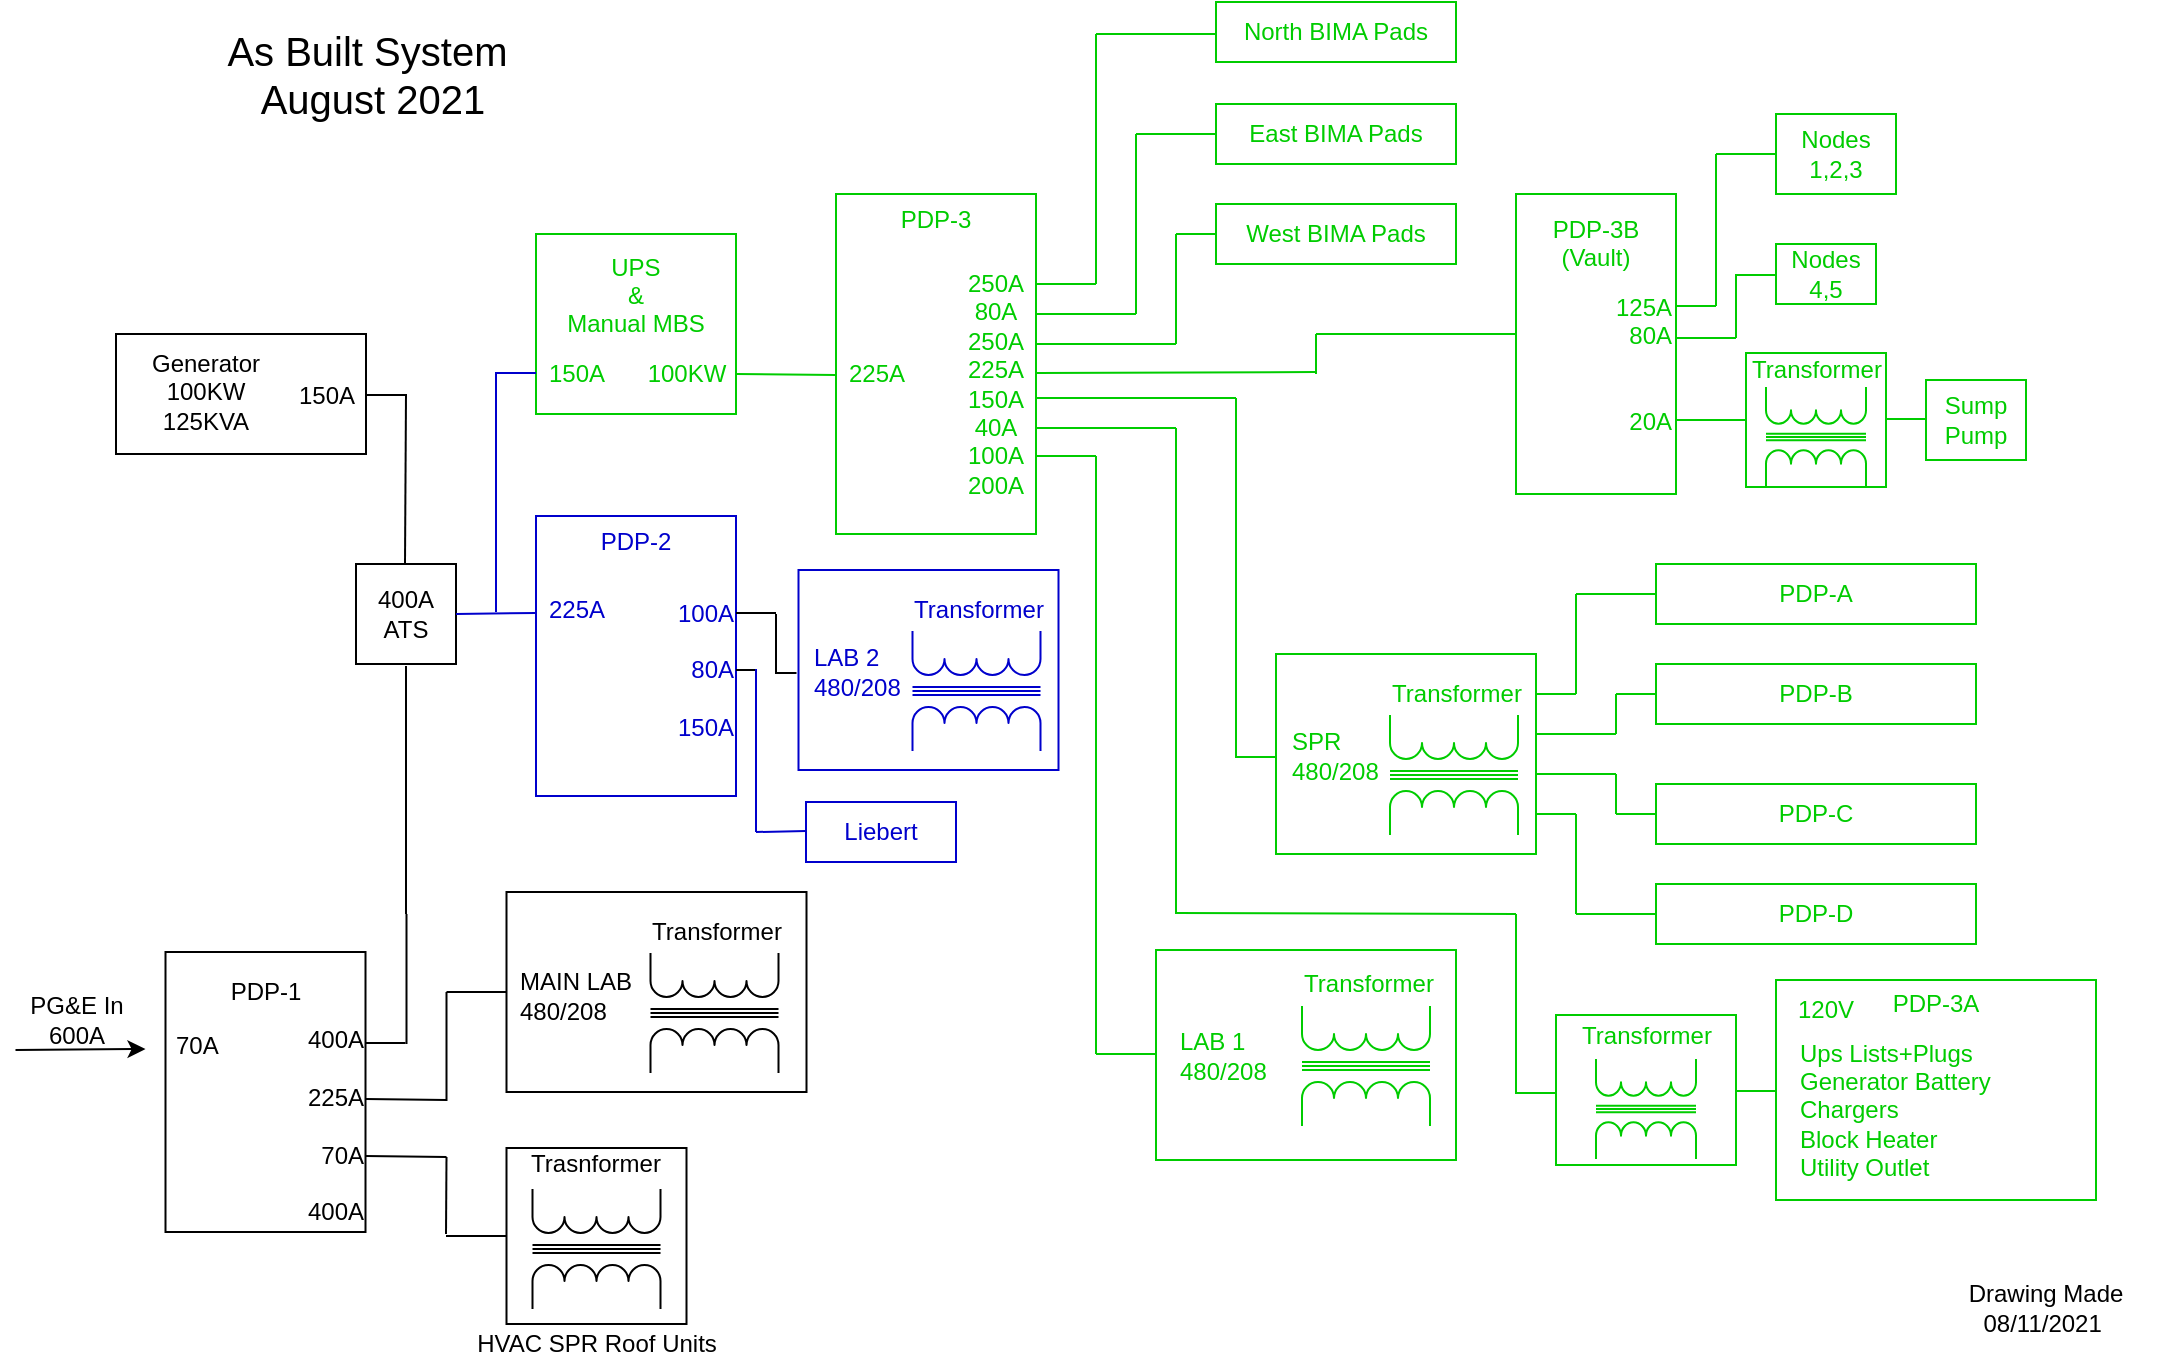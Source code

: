 <mxfile version="14.9.6" type="device"><diagram id="Dt4W1MnMIXrT2MhQ-Fy2" name="Page-1"><mxGraphModel dx="1945" dy="735" grid="1" gridSize="10" guides="1" tooltips="1" connect="1" arrows="1" fold="1" page="1" pageScale="1" pageWidth="827" pageHeight="1169" math="0" shadow="0"><root><mxCell id="0"/><mxCell id="1" parent="0"/><mxCell id="1QNPYIcT4z8EZCShUoJh-1" value="UPS&lt;br&gt;&amp;amp;&lt;br&gt;Manual MBS&lt;br&gt;&lt;br&gt;&lt;br&gt;" style="rounded=0;whiteSpace=wrap;html=1;strokeColor=#00CC00;fontColor=#00CC00;" parent="1" vertex="1"><mxGeometry x="250" y="140" width="100" height="90" as="geometry"/></mxCell><mxCell id="1QNPYIcT4z8EZCShUoJh-2" value="PDP-3&lt;br&gt;&lt;br&gt;&lt;br&gt;&lt;br&gt;&lt;br&gt;&lt;br&gt;&lt;br&gt;&lt;br&gt;&lt;br&gt;&lt;br&gt;&lt;br&gt;" style="rounded=0;whiteSpace=wrap;html=1;align=center;fontColor=#00CC00;strokeColor=#00CC00;" parent="1" vertex="1"><mxGeometry x="400" y="120" width="100" height="170" as="geometry"/></mxCell><mxCell id="1QNPYIcT4z8EZCShUoJh-3" value="" style="rounded=0;whiteSpace=wrap;html=1;strokeColor=#00CC00;" parent="1" vertex="1"><mxGeometry x="620" y="350" width="130" height="100" as="geometry"/></mxCell><mxCell id="1QNPYIcT4z8EZCShUoJh-4" value="250A&lt;br style=&quot;font-size: 11px&quot;&gt;80A&lt;br&gt;250A&lt;br&gt;225A&lt;br&gt;150A&lt;br&gt;40A&lt;br&gt;100A&lt;br&gt;200A" style="text;html=1;strokeColor=none;fillColor=none;align=center;verticalAlign=middle;whiteSpace=wrap;rounded=0;fontColor=#00CC00;" parent="1" vertex="1"><mxGeometry x="460" y="150" width="40" height="130" as="geometry"/></mxCell><mxCell id="1QNPYIcT4z8EZCShUoJh-5" value="" style="endArrow=none;html=1;strokeColor=#00CC00;" parent="1" edge="1"><mxGeometry width="50" height="50" relative="1" as="geometry"><mxPoint x="500" y="165" as="sourcePoint"/><mxPoint x="530" y="165" as="targetPoint"/></mxGeometry></mxCell><mxCell id="1QNPYIcT4z8EZCShUoJh-6" value="" style="endArrow=none;html=1;strokeColor=#00CC00;" parent="1" edge="1"><mxGeometry width="50" height="50" relative="1" as="geometry"><mxPoint x="530" y="165" as="sourcePoint"/><mxPoint x="530" y="40" as="targetPoint"/></mxGeometry></mxCell><mxCell id="1QNPYIcT4z8EZCShUoJh-7" value="" style="endArrow=none;html=1;strokeColor=#00CC00;" parent="1" edge="1"><mxGeometry width="50" height="50" relative="1" as="geometry"><mxPoint x="530" y="40" as="sourcePoint"/><mxPoint x="590" y="40" as="targetPoint"/></mxGeometry></mxCell><mxCell id="1QNPYIcT4z8EZCShUoJh-9" value="North BIMA Pads" style="rounded=0;whiteSpace=wrap;html=1;strokeColor=#00CC00;fontColor=#00CC00;" parent="1" vertex="1"><mxGeometry x="590" y="24" width="120" height="30" as="geometry"/></mxCell><mxCell id="1QNPYIcT4z8EZCShUoJh-10" value="" style="endArrow=none;html=1;strokeColor=#00CC00;" parent="1" edge="1"><mxGeometry width="50" height="50" relative="1" as="geometry"><mxPoint x="500" y="180" as="sourcePoint"/><mxPoint x="550" y="180" as="targetPoint"/></mxGeometry></mxCell><mxCell id="1QNPYIcT4z8EZCShUoJh-11" value="East BIMA Pads" style="rounded=0;whiteSpace=wrap;html=1;strokeColor=#00CC00;fontColor=#00CC00;" parent="1" vertex="1"><mxGeometry x="590" y="75" width="120" height="30" as="geometry"/></mxCell><mxCell id="1QNPYIcT4z8EZCShUoJh-12" value="" style="endArrow=none;html=1;strokeColor=#00CC00;" parent="1" edge="1"><mxGeometry width="50" height="50" relative="1" as="geometry"><mxPoint x="550" y="180" as="sourcePoint"/><mxPoint x="550" y="90" as="targetPoint"/></mxGeometry></mxCell><mxCell id="1QNPYIcT4z8EZCShUoJh-13" value="" style="endArrow=none;html=1;strokeColor=#00CC00;" parent="1" edge="1"><mxGeometry width="50" height="50" relative="1" as="geometry"><mxPoint x="550" y="90" as="sourcePoint"/><mxPoint x="590" y="90" as="targetPoint"/></mxGeometry></mxCell><mxCell id="1QNPYIcT4z8EZCShUoJh-14" value="West BIMA Pads" style="rounded=0;whiteSpace=wrap;html=1;strokeColor=#00CC00;fontColor=#00CC00;" parent="1" vertex="1"><mxGeometry x="590" y="125" width="120" height="30" as="geometry"/></mxCell><mxCell id="1QNPYIcT4z8EZCShUoJh-15" value="" style="endArrow=none;html=1;strokeColor=#00CC00;" parent="1" edge="1"><mxGeometry width="50" height="50" relative="1" as="geometry"><mxPoint x="500" y="195" as="sourcePoint"/><mxPoint x="570" y="195" as="targetPoint"/></mxGeometry></mxCell><mxCell id="1QNPYIcT4z8EZCShUoJh-16" value="" style="endArrow=none;html=1;strokeColor=#00CC00;" parent="1" edge="1"><mxGeometry width="50" height="50" relative="1" as="geometry"><mxPoint x="570" y="195" as="sourcePoint"/><mxPoint x="570" y="140" as="targetPoint"/></mxGeometry></mxCell><mxCell id="1QNPYIcT4z8EZCShUoJh-18" value="" style="endArrow=none;html=1;strokeColor=#00CC00;" parent="1" edge="1"><mxGeometry width="50" height="50" relative="1" as="geometry"><mxPoint x="570" y="140" as="sourcePoint"/><mxPoint x="590" y="140" as="targetPoint"/></mxGeometry></mxCell><mxCell id="1QNPYIcT4z8EZCShUoJh-20" value="" style="endArrow=none;html=1;strokeColor=#00CC00;" parent="1" edge="1"><mxGeometry width="50" height="50" relative="1" as="geometry"><mxPoint x="640" y="210" as="sourcePoint"/><mxPoint x="640" y="190" as="targetPoint"/></mxGeometry></mxCell><mxCell id="1QNPYIcT4z8EZCShUoJh-22" value="PDP-3B&lt;br&gt;(Vault)&lt;br&gt;&lt;br&gt;&lt;br&gt;&lt;br&gt;&lt;br&gt;&lt;br&gt;&lt;br&gt;&lt;br&gt;" style="rounded=0;whiteSpace=wrap;html=1;strokeColor=#00CC00;fontColor=#00CC00;" parent="1" vertex="1"><mxGeometry x="740" y="120" width="80" height="150" as="geometry"/></mxCell><mxCell id="1QNPYIcT4z8EZCShUoJh-24" value="125A&lt;br&gt;80A&lt;br&gt;&lt;br&gt;&lt;br&gt;&lt;div&gt;20A&lt;/div&gt;" style="text;html=1;strokeColor=none;fillColor=none;align=right;verticalAlign=middle;whiteSpace=wrap;rounded=0;fontColor=#00CC00;" parent="1" vertex="1"><mxGeometry x="780" y="140" width="40" height="130" as="geometry"/></mxCell><mxCell id="1QNPYIcT4z8EZCShUoJh-25" value="" style="endArrow=none;html=1;entryX=0;entryY=0.5;entryDx=0;entryDy=0;strokeColor=#00CC00;" parent="1" target="1QNPYIcT4z8EZCShUoJh-26" edge="1"><mxGeometry width="50" height="50" relative="1" as="geometry"><mxPoint x="820" y="233" as="sourcePoint"/><mxPoint x="850" y="233" as="targetPoint"/></mxGeometry></mxCell><mxCell id="1QNPYIcT4z8EZCShUoJh-26" value="" style="rounded=0;whiteSpace=wrap;html=1;strokeColor=#00CC00;" parent="1" vertex="1"><mxGeometry x="855" y="199.5" width="70" height="67" as="geometry"/></mxCell><mxCell id="1QNPYIcT4z8EZCShUoJh-29" value="" style="endArrow=none;html=1;strokeColor=#00CC00;" parent="1" edge="1"><mxGeometry width="50" height="50" relative="1" as="geometry"><mxPoint x="925" y="232.5" as="sourcePoint"/><mxPoint x="945" y="232.5" as="targetPoint"/></mxGeometry></mxCell><mxCell id="1QNPYIcT4z8EZCShUoJh-30" value="Sump&lt;br&gt;Pump" style="rounded=0;whiteSpace=wrap;html=1;strokeColor=#00CC00;fontColor=#00CC00;" parent="1" vertex="1"><mxGeometry x="945" y="213" width="50" height="40" as="geometry"/></mxCell><mxCell id="1QNPYIcT4z8EZCShUoJh-32" value="" style="endArrow=none;html=1;strokeColor=#00CC00;" parent="1" edge="1"><mxGeometry width="50" height="50" relative="1" as="geometry"><mxPoint x="500" y="209.5" as="sourcePoint"/><mxPoint x="640" y="209" as="targetPoint"/></mxGeometry></mxCell><mxCell id="1QNPYIcT4z8EZCShUoJh-33" value="" style="endArrow=none;html=1;strokeColor=#00CC00;" parent="1" edge="1"><mxGeometry width="50" height="50" relative="1" as="geometry"><mxPoint x="640" y="190" as="sourcePoint"/><mxPoint x="740" y="190" as="targetPoint"/></mxGeometry></mxCell><mxCell id="1QNPYIcT4z8EZCShUoJh-34" value="" style="endArrow=none;html=1;strokeColor=#00CC00;" parent="1" edge="1"><mxGeometry width="50" height="50" relative="1" as="geometry"><mxPoint x="820" y="176" as="sourcePoint"/><mxPoint x="840" y="176" as="targetPoint"/></mxGeometry></mxCell><mxCell id="1QNPYIcT4z8EZCShUoJh-35" value="" style="endArrow=none;html=1;strokeColor=#00CC00;" parent="1" edge="1"><mxGeometry width="50" height="50" relative="1" as="geometry"><mxPoint x="840" y="176" as="sourcePoint"/><mxPoint x="840" y="100" as="targetPoint"/></mxGeometry></mxCell><mxCell id="1QNPYIcT4z8EZCShUoJh-36" value="" style="endArrow=none;html=1;strokeColor=#00CC00;" parent="1" edge="1"><mxGeometry width="50" height="50" relative="1" as="geometry"><mxPoint x="840" y="100" as="sourcePoint"/><mxPoint x="870" y="100" as="targetPoint"/></mxGeometry></mxCell><mxCell id="1QNPYIcT4z8EZCShUoJh-37" value="Nodes&lt;br&gt;1,2,3" style="rounded=0;whiteSpace=wrap;html=1;strokeColor=#00CC00;fontColor=#00CC00;" parent="1" vertex="1"><mxGeometry x="870" y="80" width="60" height="40" as="geometry"/></mxCell><mxCell id="1QNPYIcT4z8EZCShUoJh-39" value="" style="endArrow=none;html=1;strokeColor=#00CC00;" parent="1" edge="1"><mxGeometry width="50" height="50" relative="1" as="geometry"><mxPoint x="820" y="192" as="sourcePoint"/><mxPoint x="850" y="192" as="targetPoint"/></mxGeometry></mxCell><mxCell id="1QNPYIcT4z8EZCShUoJh-40" value="" style="endArrow=none;html=1;strokeColor=#00CC00;" parent="1" edge="1"><mxGeometry width="50" height="50" relative="1" as="geometry"><mxPoint x="850" y="192" as="sourcePoint"/><mxPoint x="850" y="160" as="targetPoint"/></mxGeometry></mxCell><mxCell id="1QNPYIcT4z8EZCShUoJh-41" value="Nodes&lt;br&gt;4,5" style="rounded=0;whiteSpace=wrap;html=1;strokeColor=#00CC00;fontColor=#00CC00;" parent="1" vertex="1"><mxGeometry x="870" y="145" width="50" height="30" as="geometry"/></mxCell><mxCell id="1QNPYIcT4z8EZCShUoJh-42" value="" style="endArrow=none;html=1;strokeColor=#00CC00;" parent="1" edge="1"><mxGeometry width="50" height="50" relative="1" as="geometry"><mxPoint x="850" y="160.5" as="sourcePoint"/><mxPoint x="870" y="160.5" as="targetPoint"/></mxGeometry></mxCell><mxCell id="1QNPYIcT4z8EZCShUoJh-43" value="" style="endArrow=none;html=1;strokeColor=#00CC00;" parent="1" edge="1"><mxGeometry width="50" height="50" relative="1" as="geometry"><mxPoint x="500" y="222" as="sourcePoint"/><mxPoint x="600" y="222" as="targetPoint"/></mxGeometry></mxCell><mxCell id="1QNPYIcT4z8EZCShUoJh-44" value="" style="endArrow=none;html=1;strokeColor=#00CC00;" parent="1" edge="1"><mxGeometry width="50" height="50" relative="1" as="geometry"><mxPoint x="600" y="402" as="sourcePoint"/><mxPoint x="600" y="222" as="targetPoint"/></mxGeometry></mxCell><mxCell id="1QNPYIcT4z8EZCShUoJh-45" value="" style="endArrow=none;html=1;strokeColor=#00CC00;" parent="1" edge="1"><mxGeometry width="50" height="50" relative="1" as="geometry"><mxPoint x="600" y="401.5" as="sourcePoint"/><mxPoint x="620" y="401.5" as="targetPoint"/></mxGeometry></mxCell><mxCell id="1QNPYIcT4z8EZCShUoJh-46" value="SPR&lt;br&gt;480/208" style="text;html=1;strokeColor=none;fillColor=none;align=left;verticalAlign=middle;whiteSpace=wrap;rounded=0;fontColor=#00CC00;" parent="1" vertex="1"><mxGeometry x="626" y="381" width="60" height="40" as="geometry"/></mxCell><mxCell id="1QNPYIcT4z8EZCShUoJh-47" value="" style="endArrow=none;html=1;strokeColor=#00CC00;" parent="1" edge="1"><mxGeometry width="50" height="50" relative="1" as="geometry"><mxPoint x="750" y="370" as="sourcePoint"/><mxPoint x="770" y="370" as="targetPoint"/></mxGeometry></mxCell><mxCell id="1QNPYIcT4z8EZCShUoJh-48" value="PDP-A" style="rounded=0;whiteSpace=wrap;html=1;strokeColor=#00CC00;fontColor=#00CC00;" parent="1" vertex="1"><mxGeometry x="810" y="305" width="160" height="30" as="geometry"/></mxCell><mxCell id="1QNPYIcT4z8EZCShUoJh-49" value="PDP-B" style="rounded=0;whiteSpace=wrap;html=1;strokeColor=#00CC00;fontColor=#00CC00;" parent="1" vertex="1"><mxGeometry x="810" y="355" width="160" height="30" as="geometry"/></mxCell><mxCell id="1QNPYIcT4z8EZCShUoJh-50" value="PDP-C" style="rounded=0;whiteSpace=wrap;html=1;strokeColor=#00CC00;fontColor=#00CC00;" parent="1" vertex="1"><mxGeometry x="810" y="415" width="160" height="30" as="geometry"/></mxCell><mxCell id="1QNPYIcT4z8EZCShUoJh-51" value="PDP-D" style="rounded=0;whiteSpace=wrap;html=1;strokeColor=#00CC00;fontColor=#00CC00;" parent="1" vertex="1"><mxGeometry x="810" y="465" width="160" height="30" as="geometry"/></mxCell><mxCell id="1QNPYIcT4z8EZCShUoJh-52" value="" style="endArrow=none;html=1;strokeColor=#00CC00;" parent="1" edge="1"><mxGeometry width="50" height="50" relative="1" as="geometry"><mxPoint x="750" y="430" as="sourcePoint"/><mxPoint x="770" y="430" as="targetPoint"/></mxGeometry></mxCell><mxCell id="1QNPYIcT4z8EZCShUoJh-53" value="" style="endArrow=none;html=1;strokeColor=#00CC00;" parent="1" edge="1"><mxGeometry width="50" height="50" relative="1" as="geometry"><mxPoint x="770" y="480" as="sourcePoint"/><mxPoint x="770" y="430" as="targetPoint"/></mxGeometry></mxCell><mxCell id="1QNPYIcT4z8EZCShUoJh-54" value="" style="endArrow=none;html=1;strokeColor=#00CC00;" parent="1" edge="1"><mxGeometry width="50" height="50" relative="1" as="geometry"><mxPoint x="770" y="480" as="sourcePoint"/><mxPoint x="810" y="480" as="targetPoint"/></mxGeometry></mxCell><mxCell id="1QNPYIcT4z8EZCShUoJh-55" value="" style="endArrow=none;html=1;strokeColor=#00CC00;" parent="1" edge="1"><mxGeometry width="50" height="50" relative="1" as="geometry"><mxPoint x="750" y="410" as="sourcePoint"/><mxPoint x="790" y="410" as="targetPoint"/></mxGeometry></mxCell><mxCell id="1QNPYIcT4z8EZCShUoJh-56" value="" style="endArrow=none;html=1;strokeColor=#00CC00;" parent="1" edge="1"><mxGeometry width="50" height="50" relative="1" as="geometry"><mxPoint x="790" y="430" as="sourcePoint"/><mxPoint x="790" y="410" as="targetPoint"/></mxGeometry></mxCell><mxCell id="1QNPYIcT4z8EZCShUoJh-57" value="" style="endArrow=none;html=1;strokeColor=#00CC00;" parent="1" edge="1"><mxGeometry width="50" height="50" relative="1" as="geometry"><mxPoint x="790" y="430" as="sourcePoint"/><mxPoint x="810" y="430" as="targetPoint"/></mxGeometry></mxCell><mxCell id="1QNPYIcT4z8EZCShUoJh-58" value="" style="endArrow=none;html=1;strokeColor=#00CC00;" parent="1" edge="1"><mxGeometry width="50" height="50" relative="1" as="geometry"><mxPoint x="770" y="370" as="sourcePoint"/><mxPoint x="770" y="320" as="targetPoint"/></mxGeometry></mxCell><mxCell id="1QNPYIcT4z8EZCShUoJh-59" value="" style="endArrow=none;html=1;strokeColor=#00CC00;" parent="1" edge="1"><mxGeometry width="50" height="50" relative="1" as="geometry"><mxPoint x="750" y="390" as="sourcePoint"/><mxPoint x="790" y="390" as="targetPoint"/></mxGeometry></mxCell><mxCell id="1QNPYIcT4z8EZCShUoJh-60" value="" style="endArrow=none;html=1;strokeColor=#00CC00;" parent="1" edge="1"><mxGeometry width="50" height="50" relative="1" as="geometry"><mxPoint x="790" y="390" as="sourcePoint"/><mxPoint x="790" y="370" as="targetPoint"/></mxGeometry></mxCell><mxCell id="1QNPYIcT4z8EZCShUoJh-61" value="" style="endArrow=none;html=1;strokeColor=#00CC00;" parent="1" edge="1"><mxGeometry width="50" height="50" relative="1" as="geometry"><mxPoint x="790" y="370" as="sourcePoint"/><mxPoint x="810" y="370" as="targetPoint"/></mxGeometry></mxCell><mxCell id="1QNPYIcT4z8EZCShUoJh-62" value="" style="endArrow=none;html=1;strokeColor=#00CC00;" parent="1" edge="1"><mxGeometry width="50" height="50" relative="1" as="geometry"><mxPoint x="770" y="320" as="sourcePoint"/><mxPoint x="810" y="320" as="targetPoint"/></mxGeometry></mxCell><mxCell id="1QNPYIcT4z8EZCShUoJh-63" value="" style="endArrow=none;html=1;strokeColor=#00CC00;" parent="1" edge="1"><mxGeometry width="50" height="50" relative="1" as="geometry"><mxPoint x="500" y="237" as="sourcePoint"/><mxPoint x="570" y="237" as="targetPoint"/></mxGeometry></mxCell><mxCell id="1QNPYIcT4z8EZCShUoJh-64" value="" style="endArrow=none;html=1;strokeColor=#00CC00;" parent="1" edge="1"><mxGeometry width="50" height="50" relative="1" as="geometry"><mxPoint x="570" y="480" as="sourcePoint"/><mxPoint x="570" y="237" as="targetPoint"/></mxGeometry></mxCell><mxCell id="1QNPYIcT4z8EZCShUoJh-65" value="" style="endArrow=none;html=1;strokeColor=#00CC00;" parent="1" edge="1"><mxGeometry width="50" height="50" relative="1" as="geometry"><mxPoint x="570" y="479.5" as="sourcePoint"/><mxPoint x="740" y="480" as="targetPoint"/></mxGeometry></mxCell><mxCell id="1QNPYIcT4z8EZCShUoJh-66" value="" style="endArrow=none;html=1;strokeColor=#00CC00;" parent="1" edge="1"><mxGeometry width="50" height="50" relative="1" as="geometry"><mxPoint x="740" y="570" as="sourcePoint"/><mxPoint x="740" y="480" as="targetPoint"/></mxGeometry></mxCell><mxCell id="1QNPYIcT4z8EZCShUoJh-67" value="" style="rounded=0;whiteSpace=wrap;html=1;strokeColor=#00CC00;" parent="1" vertex="1"><mxGeometry x="760" y="530.5" width="90" height="75" as="geometry"/></mxCell><mxCell id="1QNPYIcT4z8EZCShUoJh-68" value="" style="endArrow=none;html=1;strokeColor=#00CC00;" parent="1" edge="1"><mxGeometry width="50" height="50" relative="1" as="geometry"><mxPoint x="850" y="568.5" as="sourcePoint"/><mxPoint x="870" y="568.5" as="targetPoint"/></mxGeometry></mxCell><mxCell id="1QNPYIcT4z8EZCShUoJh-70" value="PDP-3A&lt;br&gt;&lt;br&gt;&lt;br&gt;&lt;br&gt;&lt;br&gt;&lt;br&gt;&lt;br&gt;" style="rounded=0;whiteSpace=wrap;html=1;strokeColor=#00CC00;fontColor=#00CC00;" parent="1" vertex="1"><mxGeometry x="870" y="513" width="160" height="110" as="geometry"/></mxCell><mxCell id="1QNPYIcT4z8EZCShUoJh-71" value="Ups Lists+Plugs&lt;br&gt;Generator Battery&lt;br&gt;Chargers&lt;br&gt;Block Heater&lt;br&gt;Utility Outlet" style="text;html=1;strokeColor=none;fillColor=none;align=left;verticalAlign=middle;whiteSpace=wrap;rounded=0;fontColor=#00CC00;" parent="1" vertex="1"><mxGeometry x="880" y="538" width="100" height="80" as="geometry"/></mxCell><mxCell id="1QNPYIcT4z8EZCShUoJh-72" value="" style="endArrow=none;html=1;strokeColor=#00CC00;" parent="1" edge="1"><mxGeometry width="50" height="50" relative="1" as="geometry"><mxPoint x="740" y="569.5" as="sourcePoint"/><mxPoint x="760" y="569.5" as="targetPoint"/></mxGeometry></mxCell><mxCell id="1QNPYIcT4z8EZCShUoJh-73" value="&lt;font color=&quot;#00cc00&quot;&gt;120V&lt;/font&gt;" style="text;html=1;strokeColor=none;fillColor=none;align=center;verticalAlign=middle;whiteSpace=wrap;rounded=0;" parent="1" vertex="1"><mxGeometry x="875" y="518" width="40" height="20" as="geometry"/></mxCell><mxCell id="1QNPYIcT4z8EZCShUoJh-74" value="" style="endArrow=none;html=1;strokeColor=#00CC00;" parent="1" edge="1"><mxGeometry width="50" height="50" relative="1" as="geometry"><mxPoint x="500" y="251" as="sourcePoint"/><mxPoint x="530" y="251" as="targetPoint"/></mxGeometry></mxCell><mxCell id="1QNPYIcT4z8EZCShUoJh-75" value="" style="endArrow=none;html=1;strokeColor=#00CC00;" parent="1" edge="1"><mxGeometry width="50" height="50" relative="1" as="geometry"><mxPoint x="530" y="550" as="sourcePoint"/><mxPoint x="530" y="251" as="targetPoint"/></mxGeometry></mxCell><mxCell id="1QNPYIcT4z8EZCShUoJh-76" value="" style="rounded=0;whiteSpace=wrap;html=1;strokeColor=#00CC00;" parent="1" vertex="1"><mxGeometry x="560" y="498" width="150" height="105" as="geometry"/></mxCell><mxCell id="1QNPYIcT4z8EZCShUoJh-78" value="LAB 1&lt;br&gt;480/208" style="text;html=1;strokeColor=none;fillColor=none;align=left;verticalAlign=middle;whiteSpace=wrap;rounded=0;fontColor=#00CC00;" parent="1" vertex="1"><mxGeometry x="570" y="530.5" width="80" height="40" as="geometry"/></mxCell><mxCell id="1QNPYIcT4z8EZCShUoJh-79" value="" style="endArrow=none;html=1;strokeColor=#00CC00;" parent="1" edge="1"><mxGeometry width="50" height="50" relative="1" as="geometry"><mxPoint x="530" y="550" as="sourcePoint"/><mxPoint x="560" y="550" as="targetPoint"/></mxGeometry></mxCell><mxCell id="1QNPYIcT4z8EZCShUoJh-80" value="100KW" style="text;html=1;align=center;verticalAlign=middle;resizable=0;points=[];autosize=1;strokeColor=none;fontColor=#00CC00;" parent="1" vertex="1"><mxGeometry x="300" y="200" width="50" height="20" as="geometry"/></mxCell><mxCell id="1QNPYIcT4z8EZCShUoJh-81" value="" style="endArrow=none;html=1;strokeColor=#00CC00;" parent="1" edge="1"><mxGeometry width="50" height="50" relative="1" as="geometry"><mxPoint x="350" y="210" as="sourcePoint"/><mxPoint x="400" y="210.5" as="targetPoint"/></mxGeometry></mxCell><mxCell id="1QNPYIcT4z8EZCShUoJh-82" value="225A" style="text;html=1;align=center;verticalAlign=middle;resizable=0;points=[];autosize=1;strokeColor=none;fontColor=#00CC00;" parent="1" vertex="1"><mxGeometry x="400" y="200" width="40" height="20" as="geometry"/></mxCell><mxCell id="1QNPYIcT4z8EZCShUoJh-83" value="400A&lt;br&gt;ATS" style="rounded=0;whiteSpace=wrap;html=1;" parent="1" vertex="1"><mxGeometry x="160" y="305" width="50" height="50" as="geometry"/></mxCell><mxCell id="1QNPYIcT4z8EZCShUoJh-84" value="150A" style="text;html=1;align=center;verticalAlign=middle;resizable=0;points=[];autosize=1;strokeColor=none;fontColor=#00CC00;" parent="1" vertex="1"><mxGeometry x="250" y="200" width="40" height="20" as="geometry"/></mxCell><mxCell id="1QNPYIcT4z8EZCShUoJh-85" value="PDP-2&lt;br&gt;&lt;br&gt;&lt;br&gt;&lt;br&gt;&lt;br&gt;&lt;br&gt;&lt;br&gt;&lt;br&gt;&lt;br&gt;" style="rounded=0;whiteSpace=wrap;html=1;strokeColor=#0000CC;fontColor=#0000CC;" parent="1" vertex="1"><mxGeometry x="250" y="281" width="100" height="140" as="geometry"/></mxCell><mxCell id="1QNPYIcT4z8EZCShUoJh-86" value="225A" style="text;html=1;align=center;verticalAlign=middle;resizable=0;points=[];autosize=1;strokeColor=none;fontColor=#0000CC;" parent="1" vertex="1"><mxGeometry x="250" y="318" width="40" height="20" as="geometry"/></mxCell><mxCell id="1QNPYIcT4z8EZCShUoJh-87" value="" style="endArrow=none;html=1;fontColor=#0000CC;strokeColor=#0000CC;" parent="1" edge="1"><mxGeometry width="50" height="50" relative="1" as="geometry"><mxPoint x="230" y="329" as="sourcePoint"/><mxPoint x="230" y="209" as="targetPoint"/></mxGeometry></mxCell><mxCell id="1QNPYIcT4z8EZCShUoJh-89" value="" style="endArrow=none;html=1;fontColor=#0000CC;strokeColor=#0000CC;" parent="1" edge="1"><mxGeometry width="50" height="50" relative="1" as="geometry"><mxPoint x="210" y="330" as="sourcePoint"/><mxPoint x="250" y="329.5" as="targetPoint"/></mxGeometry></mxCell><mxCell id="1QNPYIcT4z8EZCShUoJh-90" value="100A&lt;br&gt;&lt;br&gt;80A&lt;br&gt;&lt;br&gt;150A" style="text;html=1;align=right;verticalAlign=middle;resizable=0;points=[];autosize=1;strokeColor=none;fontColor=#0000CC;" parent="1" vertex="1"><mxGeometry x="310" y="318" width="40" height="80" as="geometry"/></mxCell><mxCell id="1QNPYIcT4z8EZCShUoJh-92" value="Liebert" style="rounded=0;whiteSpace=wrap;html=1;strokeColor=#0000CC;fontColor=#0000CC;" parent="1" vertex="1"><mxGeometry x="385" y="424" width="75" height="30" as="geometry"/></mxCell><mxCell id="1QNPYIcT4z8EZCShUoJh-94" value="" style="endArrow=none;html=1;fontColor=#0000CC;" parent="1" edge="1"><mxGeometry width="50" height="50" relative="1" as="geometry"><mxPoint x="350" y="358" as="sourcePoint"/><mxPoint x="360" y="358" as="targetPoint"/></mxGeometry></mxCell><mxCell id="1QNPYIcT4z8EZCShUoJh-95" value="" style="endArrow=none;html=1;" parent="1" edge="1"><mxGeometry width="50" height="50" relative="1" as="geometry"><mxPoint x="386" y="386.5" as="sourcePoint"/><mxPoint x="386" y="356.5" as="targetPoint"/></mxGeometry></mxCell><mxCell id="1QNPYIcT4z8EZCShUoJh-97" value="" style="endArrow=none;html=1;" parent="1" edge="1"><mxGeometry width="50" height="50" relative="1" as="geometry"><mxPoint x="184.5" y="305" as="sourcePoint"/><mxPoint x="185" y="220" as="targetPoint"/></mxGeometry></mxCell><mxCell id="1QNPYIcT4z8EZCShUoJh-98" value="" style="rounded=0;whiteSpace=wrap;html=1;align=center;" parent="1" vertex="1"><mxGeometry x="40" y="190" width="125" height="60" as="geometry"/></mxCell><mxCell id="1QNPYIcT4z8EZCShUoJh-99" value="Generator&lt;br&gt;100KW&lt;br&gt;&lt;div&gt;125KVA&lt;/div&gt;" style="text;html=1;strokeColor=none;fillColor=none;align=center;verticalAlign=middle;whiteSpace=wrap;rounded=0;" parent="1" vertex="1"><mxGeometry x="35" y="190" width="100" height="58" as="geometry"/></mxCell><mxCell id="1QNPYIcT4z8EZCShUoJh-100" value="150A" style="text;html=1;align=center;verticalAlign=middle;resizable=0;points=[];autosize=1;strokeColor=none;" parent="1" vertex="1"><mxGeometry x="125" y="211" width="40" height="20" as="geometry"/></mxCell><mxCell id="1QNPYIcT4z8EZCShUoJh-101" value="" style="endArrow=none;html=1;" parent="1" edge="1"><mxGeometry width="50" height="50" relative="1" as="geometry"><mxPoint x="165" y="220.5" as="sourcePoint"/><mxPoint x="185" y="220.5" as="targetPoint"/></mxGeometry></mxCell><mxCell id="1QNPYIcT4z8EZCShUoJh-102" value="PDP-1&lt;br&gt;&lt;br&gt;&lt;br&gt;&lt;br&gt;&lt;br&gt;&lt;br&gt;&lt;br&gt;&lt;br&gt;" style="rounded=0;whiteSpace=wrap;html=1;" parent="1" vertex="1"><mxGeometry x="64.75" y="499" width="100" height="140" as="geometry"/></mxCell><mxCell id="1QNPYIcT4z8EZCShUoJh-103" value="" style="endArrow=none;html=1;" parent="1" edge="1"><mxGeometry width="50" height="50" relative="1" as="geometry"><mxPoint x="185" y="480" as="sourcePoint"/><mxPoint x="185" y="356" as="targetPoint"/></mxGeometry></mxCell><mxCell id="1QNPYIcT4z8EZCShUoJh-104" value="" style="endArrow=classic;html=1;" parent="1" edge="1"><mxGeometry width="50" height="50" relative="1" as="geometry"><mxPoint x="-10.25" y="548" as="sourcePoint"/><mxPoint x="54.75" y="547.5" as="targetPoint"/></mxGeometry></mxCell><mxCell id="1QNPYIcT4z8EZCShUoJh-105" value="PG&amp;amp;E In&lt;br&gt;600A" style="text;html=1;align=center;verticalAlign=middle;resizable=0;points=[];autosize=1;strokeColor=none;" parent="1" vertex="1"><mxGeometry x="-10.25" y="518" width="60" height="30" as="geometry"/></mxCell><mxCell id="1QNPYIcT4z8EZCShUoJh-106" value="70A" style="text;html=1;align=left;verticalAlign=middle;resizable=0;points=[];autosize=1;strokeColor=none;" parent="1" vertex="1"><mxGeometry x="67.75" y="536" width="40" height="20" as="geometry"/></mxCell><mxCell id="1QNPYIcT4z8EZCShUoJh-107" value="400A&lt;br&gt;&lt;br&gt;225A&lt;br&gt;&lt;br&gt;70A&lt;br&gt;&lt;br&gt;400A" style="text;html=1;align=right;verticalAlign=middle;resizable=0;points=[];autosize=1;strokeColor=none;" parent="1" vertex="1"><mxGeometry x="124.75" y="536" width="40" height="100" as="geometry"/></mxCell><mxCell id="1QNPYIcT4z8EZCShUoJh-108" value="" style="endArrow=none;html=1;" parent="1" edge="1"><mxGeometry width="50" height="50" relative="1" as="geometry"><mxPoint x="164.75" y="544.5" as="sourcePoint"/><mxPoint x="184.75" y="544.5" as="targetPoint"/></mxGeometry></mxCell><mxCell id="1QNPYIcT4z8EZCShUoJh-109" value="" style="endArrow=none;html=1;" parent="1" edge="1"><mxGeometry width="50" height="50" relative="1" as="geometry"><mxPoint x="185.25" y="545" as="sourcePoint"/><mxPoint x="185.25" y="480" as="targetPoint"/></mxGeometry></mxCell><mxCell id="1QNPYIcT4z8EZCShUoJh-111" value="" style="rounded=0;whiteSpace=wrap;html=1;" parent="1" vertex="1"><mxGeometry x="235.25" y="469" width="150" height="100" as="geometry"/></mxCell><mxCell id="1QNPYIcT4z8EZCShUoJh-112" value="Trasnformer&lt;br&gt;&lt;br&gt;&lt;br&gt;&lt;br&gt;&lt;br&gt;&lt;br&gt;" style="rounded=0;whiteSpace=wrap;html=1;" parent="1" vertex="1"><mxGeometry x="235.25" y="597" width="90" height="88" as="geometry"/></mxCell><mxCell id="1QNPYIcT4z8EZCShUoJh-113" value="" style="endArrow=none;html=1;" parent="1" edge="1"><mxGeometry width="50" height="50" relative="1" as="geometry"><mxPoint x="164.75" y="572.5" as="sourcePoint"/><mxPoint x="205.25" y="573" as="targetPoint"/></mxGeometry></mxCell><mxCell id="1QNPYIcT4z8EZCShUoJh-114" value="" style="endArrow=none;html=1;" parent="1" edge="1"><mxGeometry width="50" height="50" relative="1" as="geometry"><mxPoint x="205.25" y="573.5" as="sourcePoint"/><mxPoint x="205.25" y="519" as="targetPoint"/></mxGeometry></mxCell><mxCell id="1QNPYIcT4z8EZCShUoJh-115" value="" style="endArrow=none;html=1;" parent="1" edge="1"><mxGeometry width="50" height="50" relative="1" as="geometry"><mxPoint x="205.25" y="519" as="sourcePoint"/><mxPoint x="235.25" y="519" as="targetPoint"/></mxGeometry></mxCell><mxCell id="1QNPYIcT4z8EZCShUoJh-116" value="" style="endArrow=none;html=1;" parent="1" edge="1"><mxGeometry width="50" height="50" relative="1" as="geometry"><mxPoint x="164.75" y="601" as="sourcePoint"/><mxPoint x="205.25" y="601.5" as="targetPoint"/></mxGeometry></mxCell><mxCell id="1QNPYIcT4z8EZCShUoJh-117" value="" style="endArrow=none;html=1;" parent="1" edge="1"><mxGeometry width="50" height="50" relative="1" as="geometry"><mxPoint x="205" y="640" as="sourcePoint"/><mxPoint x="205.25" y="601.5" as="targetPoint"/></mxGeometry></mxCell><mxCell id="1QNPYIcT4z8EZCShUoJh-118" value="" style="endArrow=none;html=1;entryX=0;entryY=0.5;entryDx=0;entryDy=0;" parent="1" target="1QNPYIcT4z8EZCShUoJh-112" edge="1"><mxGeometry width="50" height="50" relative="1" as="geometry"><mxPoint x="205" y="641" as="sourcePoint"/><mxPoint x="235.25" y="629" as="targetPoint"/></mxGeometry></mxCell><mxCell id="1QNPYIcT4z8EZCShUoJh-119" value="" style="pointerEvents=1;verticalLabelPosition=bottom;shadow=0;dashed=0;align=center;html=1;verticalAlign=top;shape=mxgraph.electrical.inductors.transformer_1;" parent="1" vertex="1"><mxGeometry x="248.25" y="617.5" width="64" height="60" as="geometry"/></mxCell><mxCell id="1QNPYIcT4z8EZCShUoJh-120" value="" style="pointerEvents=1;verticalLabelPosition=bottom;shadow=0;dashed=0;align=center;html=1;verticalAlign=top;shape=mxgraph.electrical.inductors.transformer_1;strokeColor=#00CC00;" parent="1" vertex="1"><mxGeometry x="633" y="526" width="64" height="60" as="geometry"/></mxCell><mxCell id="1QNPYIcT4z8EZCShUoJh-121" value="Transformer" style="text;html=1;align=center;verticalAlign=middle;resizable=0;points=[];autosize=1;strokeColor=none;fontColor=#00CC00;" parent="1" vertex="1"><mxGeometry x="626" y="505" width="80" height="20" as="geometry"/></mxCell><mxCell id="1QNPYIcT4z8EZCShUoJh-122" value="HVAC SPR Roof Units" style="text;html=1;align=center;verticalAlign=middle;resizable=0;points=[];autosize=1;strokeColor=none;" parent="1" vertex="1"><mxGeometry x="210.25" y="685" width="140" height="20" as="geometry"/></mxCell><mxCell id="1QNPYIcT4z8EZCShUoJh-123" value="" style="pointerEvents=1;verticalLabelPosition=bottom;shadow=0;dashed=0;align=center;html=1;verticalAlign=top;shape=mxgraph.electrical.inductors.transformer_1;fontColor=#00CC00;strokeColor=#00CC00;" parent="1" vertex="1"><mxGeometry x="865" y="216.5" width="50" height="50" as="geometry"/></mxCell><mxCell id="1QNPYIcT4z8EZCShUoJh-124" value="Transformer" style="text;html=1;align=center;verticalAlign=middle;resizable=0;points=[];autosize=1;strokeColor=none;fontColor=#00CC00;" parent="1" vertex="1"><mxGeometry x="850" y="197.5" width="80" height="20" as="geometry"/></mxCell><mxCell id="1QNPYIcT4z8EZCShUoJh-125" value="" style="pointerEvents=1;verticalLabelPosition=bottom;shadow=0;dashed=0;align=center;html=1;verticalAlign=top;shape=mxgraph.electrical.inductors.transformer_1;strokeColor=#00CC00;" parent="1" vertex="1"><mxGeometry x="677" y="380.5" width="64" height="60" as="geometry"/></mxCell><mxCell id="1QNPYIcT4z8EZCShUoJh-126" value="Transformer" style="text;html=1;align=center;verticalAlign=middle;resizable=0;points=[];autosize=1;strokeColor=none;fontColor=#00CC00;" parent="1" vertex="1"><mxGeometry x="670" y="359.5" width="80" height="20" as="geometry"/></mxCell><mxCell id="1QNPYIcT4z8EZCShUoJh-127" value="" style="pointerEvents=1;verticalLabelPosition=bottom;shadow=0;dashed=0;align=center;html=1;verticalAlign=top;shape=mxgraph.electrical.inductors.transformer_1;fontColor=#00CC00;strokeColor=#00CC00;" parent="1" vertex="1"><mxGeometry x="780" y="552.5" width="50" height="50" as="geometry"/></mxCell><mxCell id="1QNPYIcT4z8EZCShUoJh-128" value="Transformer" style="text;html=1;align=center;verticalAlign=middle;resizable=0;points=[];autosize=1;strokeColor=none;fontColor=#00CC00;" parent="1" vertex="1"><mxGeometry x="765" y="530.5" width="80" height="20" as="geometry"/></mxCell><mxCell id="1QNPYIcT4z8EZCShUoJh-129" value="MAIN LAB&lt;br&gt;480/208" style="text;html=1;strokeColor=none;fillColor=none;align=left;verticalAlign=middle;whiteSpace=wrap;rounded=0;" parent="1" vertex="1"><mxGeometry x="240.25" y="501" width="80" height="40" as="geometry"/></mxCell><mxCell id="1QNPYIcT4z8EZCShUoJh-130" value="" style="pointerEvents=1;verticalLabelPosition=bottom;shadow=0;dashed=0;align=center;html=1;verticalAlign=top;shape=mxgraph.electrical.inductors.transformer_1;" parent="1" vertex="1"><mxGeometry x="307.25" y="499.5" width="64" height="60" as="geometry"/></mxCell><mxCell id="1QNPYIcT4z8EZCShUoJh-131" value="Transformer" style="text;html=1;align=center;verticalAlign=middle;resizable=0;points=[];autosize=1;strokeColor=none;" parent="1" vertex="1"><mxGeometry x="300.25" y="478.5" width="80" height="20" as="geometry"/></mxCell><mxCell id="1QNPYIcT4z8EZCShUoJh-132" value="" style="rounded=0;whiteSpace=wrap;html=1;strokeColor=#0000CC;" parent="1" vertex="1"><mxGeometry x="381.25" y="308" width="130" height="100" as="geometry"/></mxCell><mxCell id="1QNPYIcT4z8EZCShUoJh-133" value="LAB 2&lt;br&gt;480/208" style="text;html=1;strokeColor=none;fillColor=none;align=left;verticalAlign=middle;whiteSpace=wrap;rounded=0;fontColor=#0000CC;" parent="1" vertex="1"><mxGeometry x="387.25" y="339" width="60" height="40" as="geometry"/></mxCell><mxCell id="1QNPYIcT4z8EZCShUoJh-134" value="" style="pointerEvents=1;verticalLabelPosition=bottom;shadow=0;dashed=0;align=center;html=1;verticalAlign=top;shape=mxgraph.electrical.inductors.transformer_1;strokeColor=#0000CC;" parent="1" vertex="1"><mxGeometry x="438.25" y="338.5" width="64" height="60" as="geometry"/></mxCell><mxCell id="1QNPYIcT4z8EZCShUoJh-135" value="Transformer" style="text;html=1;align=center;verticalAlign=middle;resizable=0;points=[];autosize=1;strokeColor=none;fontColor=#0000CC;" parent="1" vertex="1"><mxGeometry x="431.25" y="317.5" width="80" height="20" as="geometry"/></mxCell><mxCell id="1QNPYIcT4z8EZCShUoJh-136" value="" style="endArrow=none;html=1;strokeColor=#0000CC;" parent="1" edge="1"><mxGeometry width="50" height="50" relative="1" as="geometry"><mxPoint x="360" y="439" as="sourcePoint"/><mxPoint x="360" y="357.5" as="targetPoint"/></mxGeometry></mxCell><mxCell id="1QNPYIcT4z8EZCShUoJh-138" value="" style="endArrow=none;html=1;strokeColor=#0000CC;" parent="1" edge="1"><mxGeometry width="50" height="50" relative="1" as="geometry"><mxPoint x="360" y="439" as="sourcePoint"/><mxPoint x="385" y="438.5" as="targetPoint"/></mxGeometry></mxCell><mxCell id="1QNPYIcT4z8EZCShUoJh-139" value="" style="endArrow=none;html=1;fontColor=#0000CC;" parent="1" edge="1"><mxGeometry width="50" height="50" relative="1" as="geometry"><mxPoint x="370" y="360" as="sourcePoint"/><mxPoint x="370" y="330" as="targetPoint"/></mxGeometry></mxCell><mxCell id="1QNPYIcT4z8EZCShUoJh-141" value="" style="endArrow=none;html=1;fontColor=#0000CC;" parent="1" edge="1"><mxGeometry width="50" height="50" relative="1" as="geometry"><mxPoint x="370.25" y="359.5" as="sourcePoint"/><mxPoint x="380.25" y="359.5" as="targetPoint"/></mxGeometry></mxCell><mxCell id="1QNPYIcT4z8EZCShUoJh-142" value="" style="endArrow=none;html=1;fontColor=#0000CC;" parent="1" edge="1"><mxGeometry width="50" height="50" relative="1" as="geometry"><mxPoint x="350" y="329.5" as="sourcePoint"/><mxPoint x="370" y="329.5" as="targetPoint"/></mxGeometry></mxCell><mxCell id="1QNPYIcT4z8EZCShUoJh-144" value="" style="endArrow=none;html=1;fontColor=#0000CC;strokeColor=#0000CC;" parent="1" edge="1"><mxGeometry width="50" height="50" relative="1" as="geometry"><mxPoint x="230" y="209.5" as="sourcePoint"/><mxPoint x="250" y="209.5" as="targetPoint"/></mxGeometry></mxCell><mxCell id="1QNPYIcT4z8EZCShUoJh-148" value="&lt;font style=&quot;font-size: 20px&quot;&gt;As Built System&amp;nbsp;&lt;br&gt;August 2021&lt;/font&gt;" style="text;html=1;strokeColor=none;fillColor=none;align=center;verticalAlign=middle;whiteSpace=wrap;rounded=0;" parent="1" vertex="1"><mxGeometry x="64.75" y="24" width="207.25" height="71" as="geometry"/></mxCell><mxCell id="1QNPYIcT4z8EZCShUoJh-149" value="Drawing Made 08/11/2021&amp;nbsp;" style="text;html=1;strokeColor=none;fillColor=none;align=center;verticalAlign=middle;whiteSpace=wrap;rounded=0;" parent="1" vertex="1"><mxGeometry x="945" y="667" width="120" height="20" as="geometry"/></mxCell></root></mxGraphModel></diagram></mxfile>